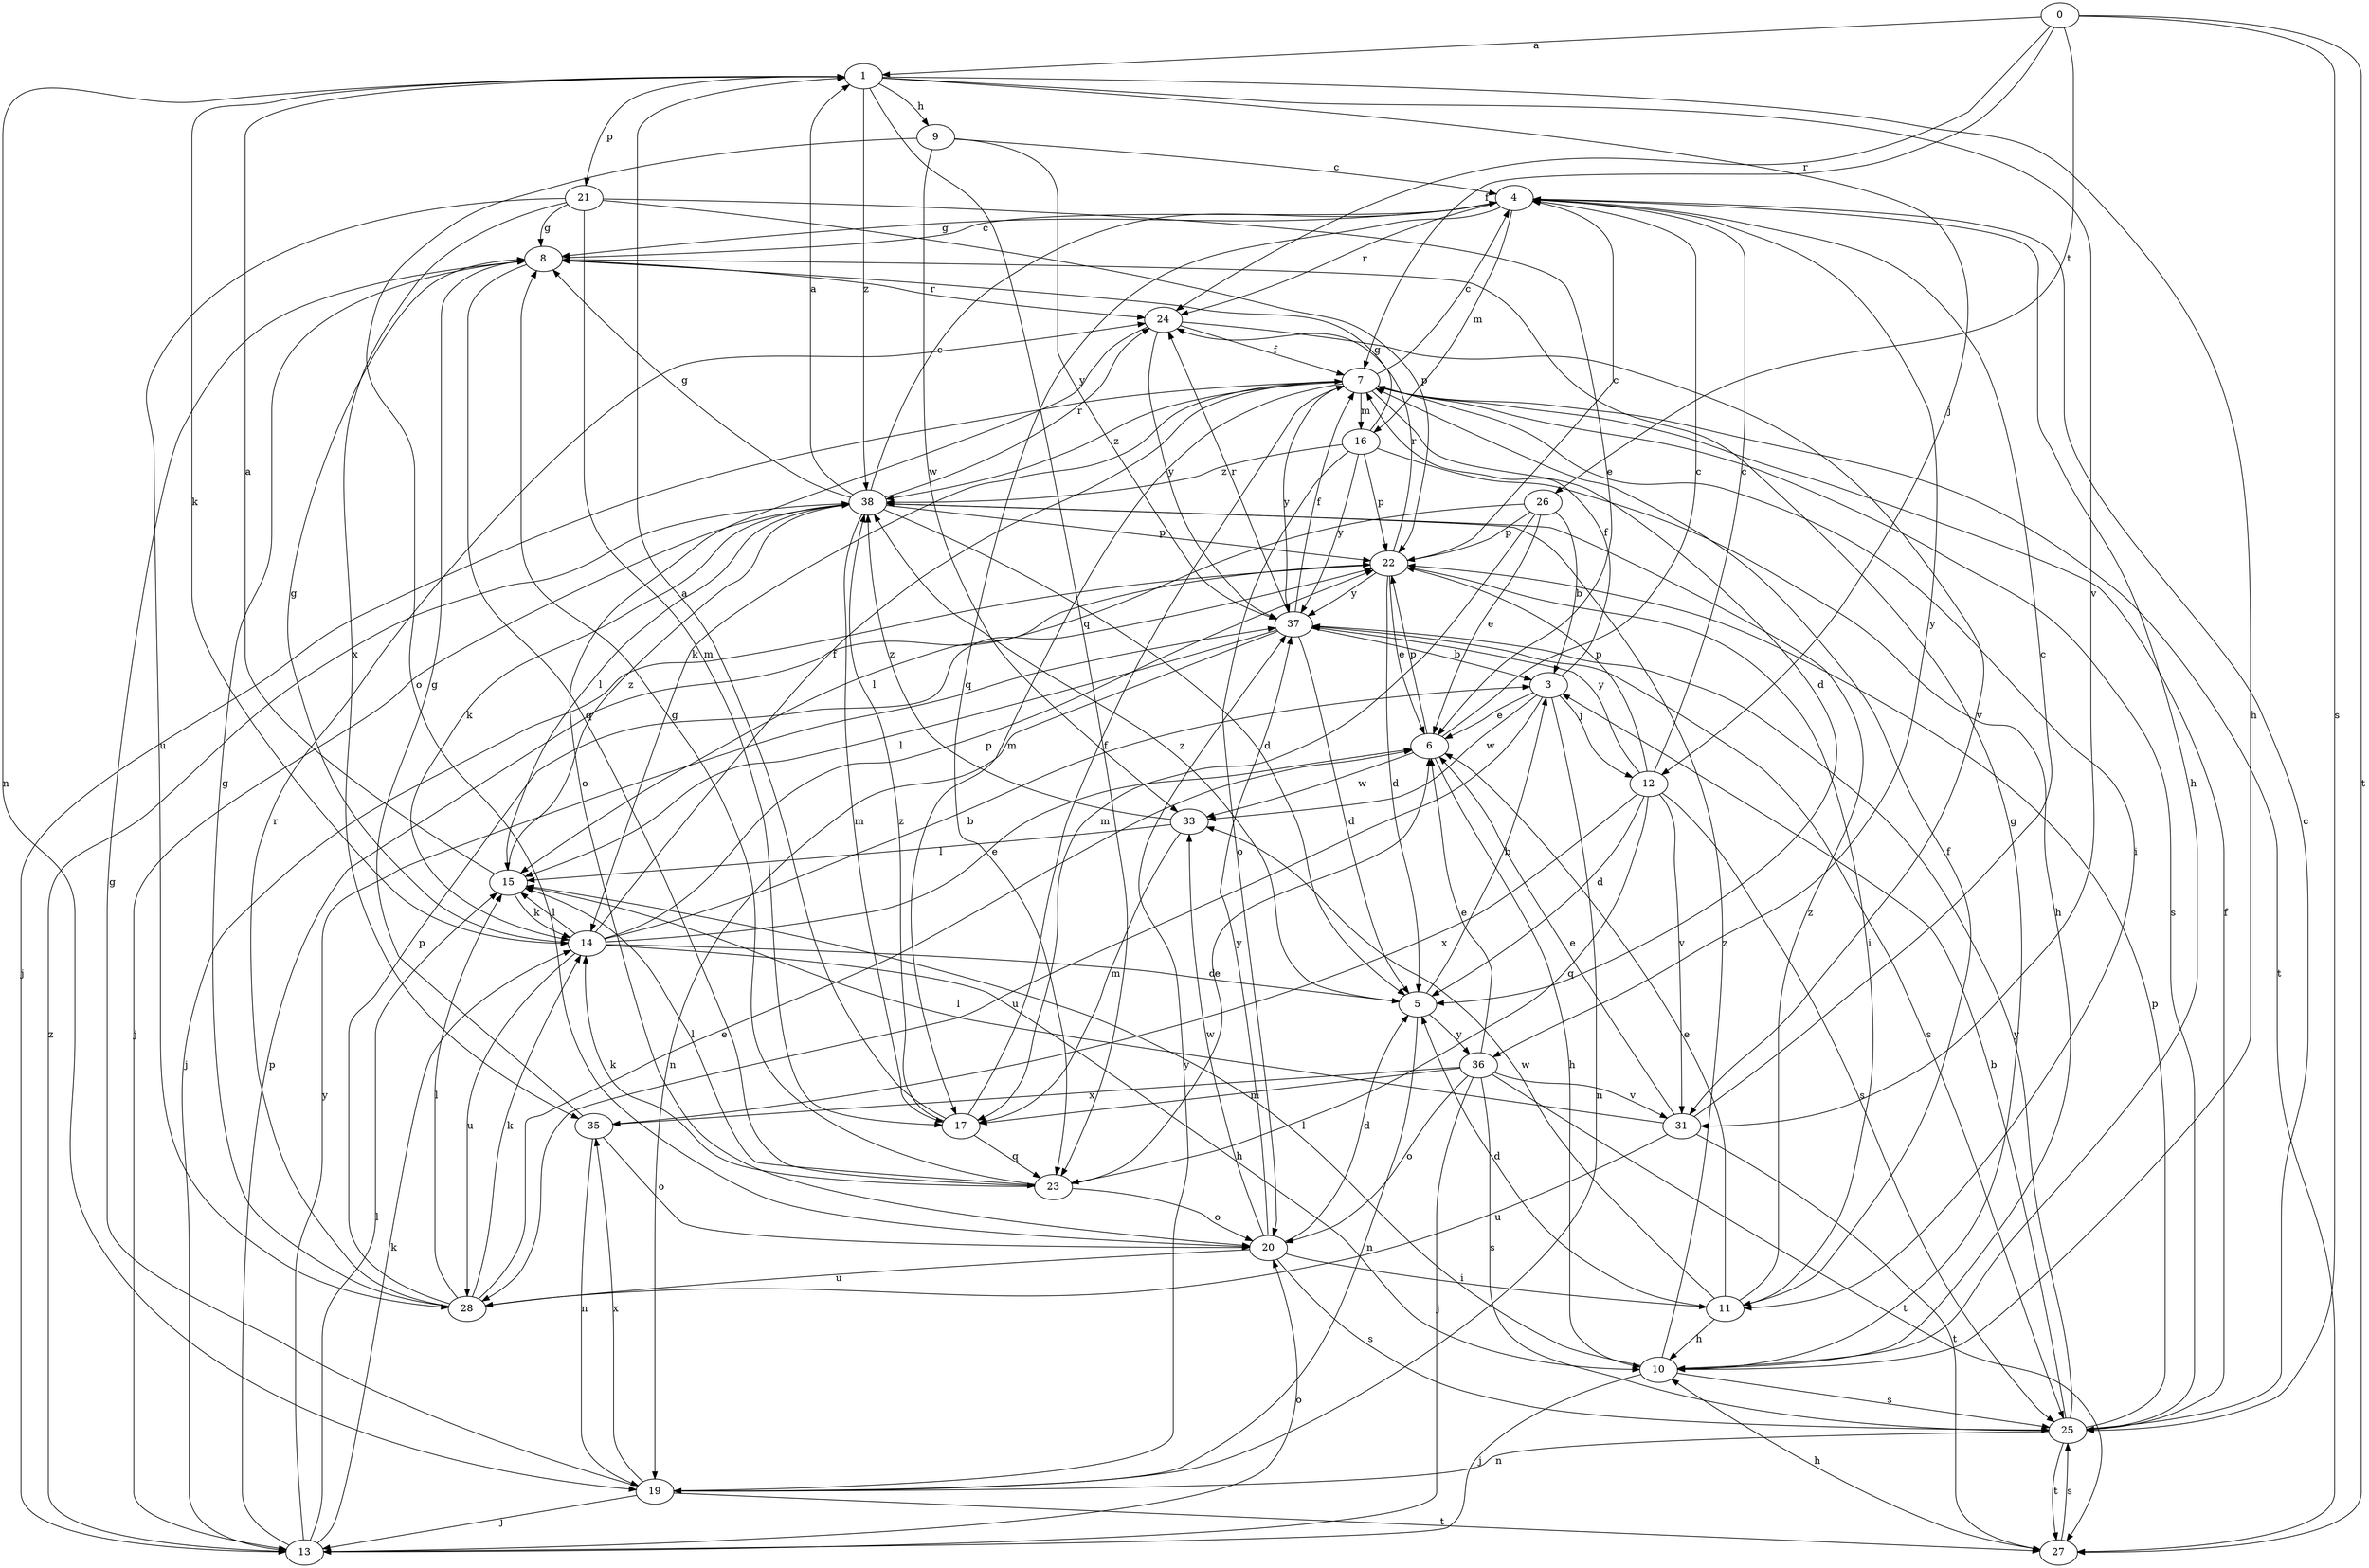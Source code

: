 strict digraph  {
0;
1;
3;
4;
5;
6;
7;
8;
9;
10;
11;
12;
13;
14;
15;
16;
17;
19;
20;
21;
22;
23;
24;
25;
26;
27;
28;
31;
33;
35;
36;
37;
38;
0 -> 1  [label=a];
0 -> 7  [label=f];
0 -> 24  [label=r];
0 -> 25  [label=s];
0 -> 26  [label=t];
0 -> 27  [label=t];
1 -> 9  [label=h];
1 -> 10  [label=h];
1 -> 12  [label=j];
1 -> 14  [label=k];
1 -> 19  [label=n];
1 -> 21  [label=p];
1 -> 23  [label=q];
1 -> 31  [label=v];
1 -> 38  [label=z];
3 -> 6  [label=e];
3 -> 7  [label=f];
3 -> 12  [label=j];
3 -> 19  [label=n];
3 -> 28  [label=u];
3 -> 33  [label=w];
4 -> 8  [label=g];
4 -> 10  [label=h];
4 -> 16  [label=m];
4 -> 23  [label=q];
4 -> 24  [label=r];
4 -> 36  [label=y];
5 -> 3  [label=b];
5 -> 19  [label=n];
5 -> 36  [label=y];
5 -> 38  [label=z];
6 -> 4  [label=c];
6 -> 10  [label=h];
6 -> 22  [label=p];
6 -> 33  [label=w];
7 -> 4  [label=c];
7 -> 5  [label=d];
7 -> 11  [label=i];
7 -> 13  [label=j];
7 -> 14  [label=k];
7 -> 16  [label=m];
7 -> 17  [label=m];
7 -> 25  [label=s];
7 -> 27  [label=t];
7 -> 37  [label=y];
7 -> 38  [label=z];
8 -> 4  [label=c];
8 -> 23  [label=q];
8 -> 24  [label=r];
9 -> 4  [label=c];
9 -> 20  [label=o];
9 -> 33  [label=w];
9 -> 37  [label=y];
10 -> 8  [label=g];
10 -> 13  [label=j];
10 -> 15  [label=l];
10 -> 25  [label=s];
10 -> 38  [label=z];
11 -> 5  [label=d];
11 -> 6  [label=e];
11 -> 7  [label=f];
11 -> 10  [label=h];
11 -> 33  [label=w];
11 -> 38  [label=z];
12 -> 4  [label=c];
12 -> 5  [label=d];
12 -> 22  [label=p];
12 -> 23  [label=q];
12 -> 25  [label=s];
12 -> 31  [label=v];
12 -> 35  [label=x];
12 -> 37  [label=y];
13 -> 14  [label=k];
13 -> 15  [label=l];
13 -> 20  [label=o];
13 -> 22  [label=p];
13 -> 37  [label=y];
13 -> 38  [label=z];
14 -> 3  [label=b];
14 -> 5  [label=d];
14 -> 6  [label=e];
14 -> 7  [label=f];
14 -> 8  [label=g];
14 -> 10  [label=h];
14 -> 15  [label=l];
14 -> 22  [label=p];
14 -> 28  [label=u];
15 -> 1  [label=a];
15 -> 14  [label=k];
15 -> 38  [label=z];
16 -> 8  [label=g];
16 -> 10  [label=h];
16 -> 20  [label=o];
16 -> 22  [label=p];
16 -> 37  [label=y];
16 -> 38  [label=z];
17 -> 1  [label=a];
17 -> 7  [label=f];
17 -> 23  [label=q];
17 -> 38  [label=z];
19 -> 8  [label=g];
19 -> 13  [label=j];
19 -> 27  [label=t];
19 -> 35  [label=x];
19 -> 37  [label=y];
20 -> 5  [label=d];
20 -> 11  [label=i];
20 -> 25  [label=s];
20 -> 28  [label=u];
20 -> 33  [label=w];
20 -> 37  [label=y];
21 -> 6  [label=e];
21 -> 8  [label=g];
21 -> 17  [label=m];
21 -> 22  [label=p];
21 -> 28  [label=u];
21 -> 35  [label=x];
22 -> 4  [label=c];
22 -> 5  [label=d];
22 -> 6  [label=e];
22 -> 11  [label=i];
22 -> 13  [label=j];
22 -> 24  [label=r];
22 -> 37  [label=y];
23 -> 6  [label=e];
23 -> 8  [label=g];
23 -> 14  [label=k];
23 -> 15  [label=l];
23 -> 20  [label=o];
24 -> 7  [label=f];
24 -> 20  [label=o];
24 -> 31  [label=v];
24 -> 37  [label=y];
25 -> 3  [label=b];
25 -> 4  [label=c];
25 -> 7  [label=f];
25 -> 19  [label=n];
25 -> 22  [label=p];
25 -> 27  [label=t];
25 -> 37  [label=y];
26 -> 3  [label=b];
26 -> 6  [label=e];
26 -> 15  [label=l];
26 -> 17  [label=m];
26 -> 22  [label=p];
27 -> 10  [label=h];
27 -> 25  [label=s];
28 -> 6  [label=e];
28 -> 8  [label=g];
28 -> 14  [label=k];
28 -> 15  [label=l];
28 -> 22  [label=p];
28 -> 24  [label=r];
31 -> 4  [label=c];
31 -> 6  [label=e];
31 -> 15  [label=l];
31 -> 27  [label=t];
31 -> 28  [label=u];
33 -> 15  [label=l];
33 -> 17  [label=m];
33 -> 38  [label=z];
35 -> 8  [label=g];
35 -> 19  [label=n];
35 -> 20  [label=o];
36 -> 6  [label=e];
36 -> 13  [label=j];
36 -> 17  [label=m];
36 -> 20  [label=o];
36 -> 25  [label=s];
36 -> 27  [label=t];
36 -> 31  [label=v];
36 -> 35  [label=x];
37 -> 3  [label=b];
37 -> 5  [label=d];
37 -> 7  [label=f];
37 -> 15  [label=l];
37 -> 19  [label=n];
37 -> 24  [label=r];
37 -> 25  [label=s];
38 -> 1  [label=a];
38 -> 4  [label=c];
38 -> 5  [label=d];
38 -> 8  [label=g];
38 -> 13  [label=j];
38 -> 14  [label=k];
38 -> 15  [label=l];
38 -> 17  [label=m];
38 -> 22  [label=p];
38 -> 24  [label=r];
}
